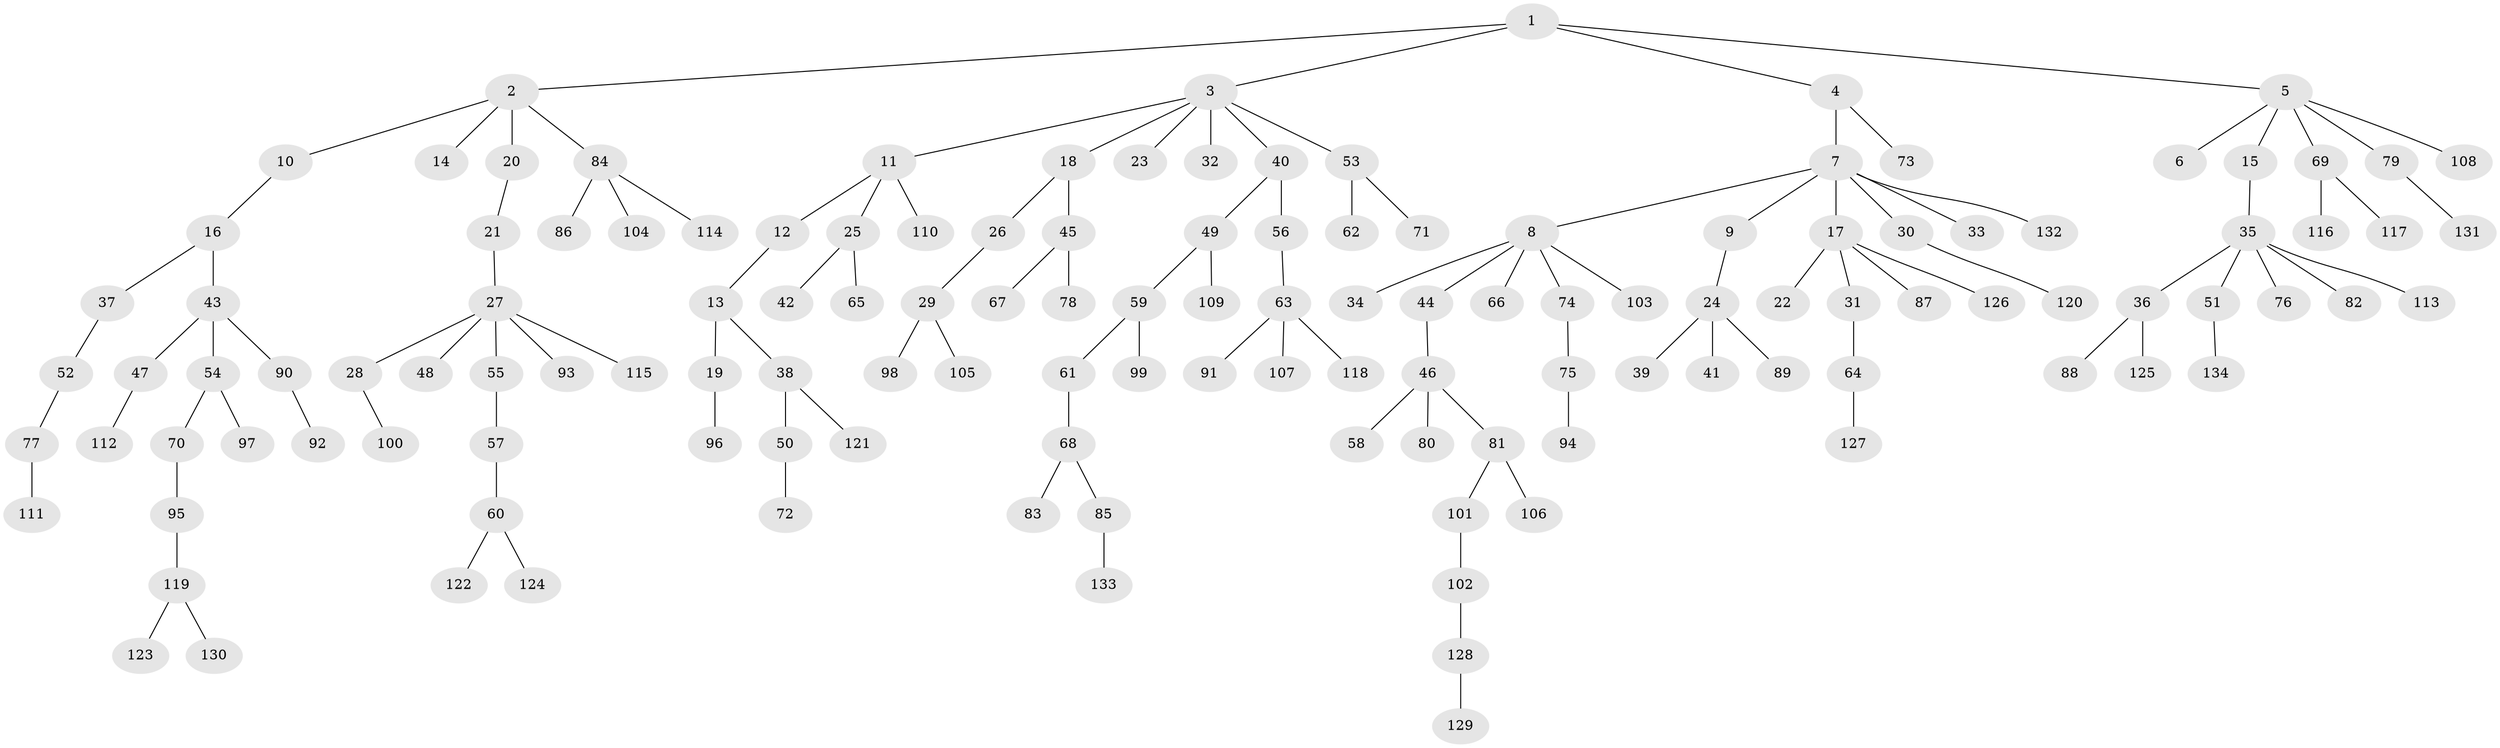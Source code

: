 // Generated by graph-tools (version 1.1) at 2025/50/03/09/25 03:50:24]
// undirected, 134 vertices, 133 edges
graph export_dot {
graph [start="1"]
  node [color=gray90,style=filled];
  1;
  2;
  3;
  4;
  5;
  6;
  7;
  8;
  9;
  10;
  11;
  12;
  13;
  14;
  15;
  16;
  17;
  18;
  19;
  20;
  21;
  22;
  23;
  24;
  25;
  26;
  27;
  28;
  29;
  30;
  31;
  32;
  33;
  34;
  35;
  36;
  37;
  38;
  39;
  40;
  41;
  42;
  43;
  44;
  45;
  46;
  47;
  48;
  49;
  50;
  51;
  52;
  53;
  54;
  55;
  56;
  57;
  58;
  59;
  60;
  61;
  62;
  63;
  64;
  65;
  66;
  67;
  68;
  69;
  70;
  71;
  72;
  73;
  74;
  75;
  76;
  77;
  78;
  79;
  80;
  81;
  82;
  83;
  84;
  85;
  86;
  87;
  88;
  89;
  90;
  91;
  92;
  93;
  94;
  95;
  96;
  97;
  98;
  99;
  100;
  101;
  102;
  103;
  104;
  105;
  106;
  107;
  108;
  109;
  110;
  111;
  112;
  113;
  114;
  115;
  116;
  117;
  118;
  119;
  120;
  121;
  122;
  123;
  124;
  125;
  126;
  127;
  128;
  129;
  130;
  131;
  132;
  133;
  134;
  1 -- 2;
  1 -- 3;
  1 -- 4;
  1 -- 5;
  2 -- 10;
  2 -- 14;
  2 -- 20;
  2 -- 84;
  3 -- 11;
  3 -- 18;
  3 -- 23;
  3 -- 32;
  3 -- 40;
  3 -- 53;
  4 -- 7;
  4 -- 73;
  5 -- 6;
  5 -- 15;
  5 -- 69;
  5 -- 79;
  5 -- 108;
  7 -- 8;
  7 -- 9;
  7 -- 17;
  7 -- 30;
  7 -- 33;
  7 -- 132;
  8 -- 34;
  8 -- 44;
  8 -- 66;
  8 -- 74;
  8 -- 103;
  9 -- 24;
  10 -- 16;
  11 -- 12;
  11 -- 25;
  11 -- 110;
  12 -- 13;
  13 -- 19;
  13 -- 38;
  15 -- 35;
  16 -- 37;
  16 -- 43;
  17 -- 22;
  17 -- 31;
  17 -- 87;
  17 -- 126;
  18 -- 26;
  18 -- 45;
  19 -- 96;
  20 -- 21;
  21 -- 27;
  24 -- 39;
  24 -- 41;
  24 -- 89;
  25 -- 42;
  25 -- 65;
  26 -- 29;
  27 -- 28;
  27 -- 48;
  27 -- 55;
  27 -- 93;
  27 -- 115;
  28 -- 100;
  29 -- 98;
  29 -- 105;
  30 -- 120;
  31 -- 64;
  35 -- 36;
  35 -- 51;
  35 -- 76;
  35 -- 82;
  35 -- 113;
  36 -- 88;
  36 -- 125;
  37 -- 52;
  38 -- 50;
  38 -- 121;
  40 -- 49;
  40 -- 56;
  43 -- 47;
  43 -- 54;
  43 -- 90;
  44 -- 46;
  45 -- 67;
  45 -- 78;
  46 -- 58;
  46 -- 80;
  46 -- 81;
  47 -- 112;
  49 -- 59;
  49 -- 109;
  50 -- 72;
  51 -- 134;
  52 -- 77;
  53 -- 62;
  53 -- 71;
  54 -- 70;
  54 -- 97;
  55 -- 57;
  56 -- 63;
  57 -- 60;
  59 -- 61;
  59 -- 99;
  60 -- 122;
  60 -- 124;
  61 -- 68;
  63 -- 91;
  63 -- 107;
  63 -- 118;
  64 -- 127;
  68 -- 83;
  68 -- 85;
  69 -- 116;
  69 -- 117;
  70 -- 95;
  74 -- 75;
  75 -- 94;
  77 -- 111;
  79 -- 131;
  81 -- 101;
  81 -- 106;
  84 -- 86;
  84 -- 104;
  84 -- 114;
  85 -- 133;
  90 -- 92;
  95 -- 119;
  101 -- 102;
  102 -- 128;
  119 -- 123;
  119 -- 130;
  128 -- 129;
}
